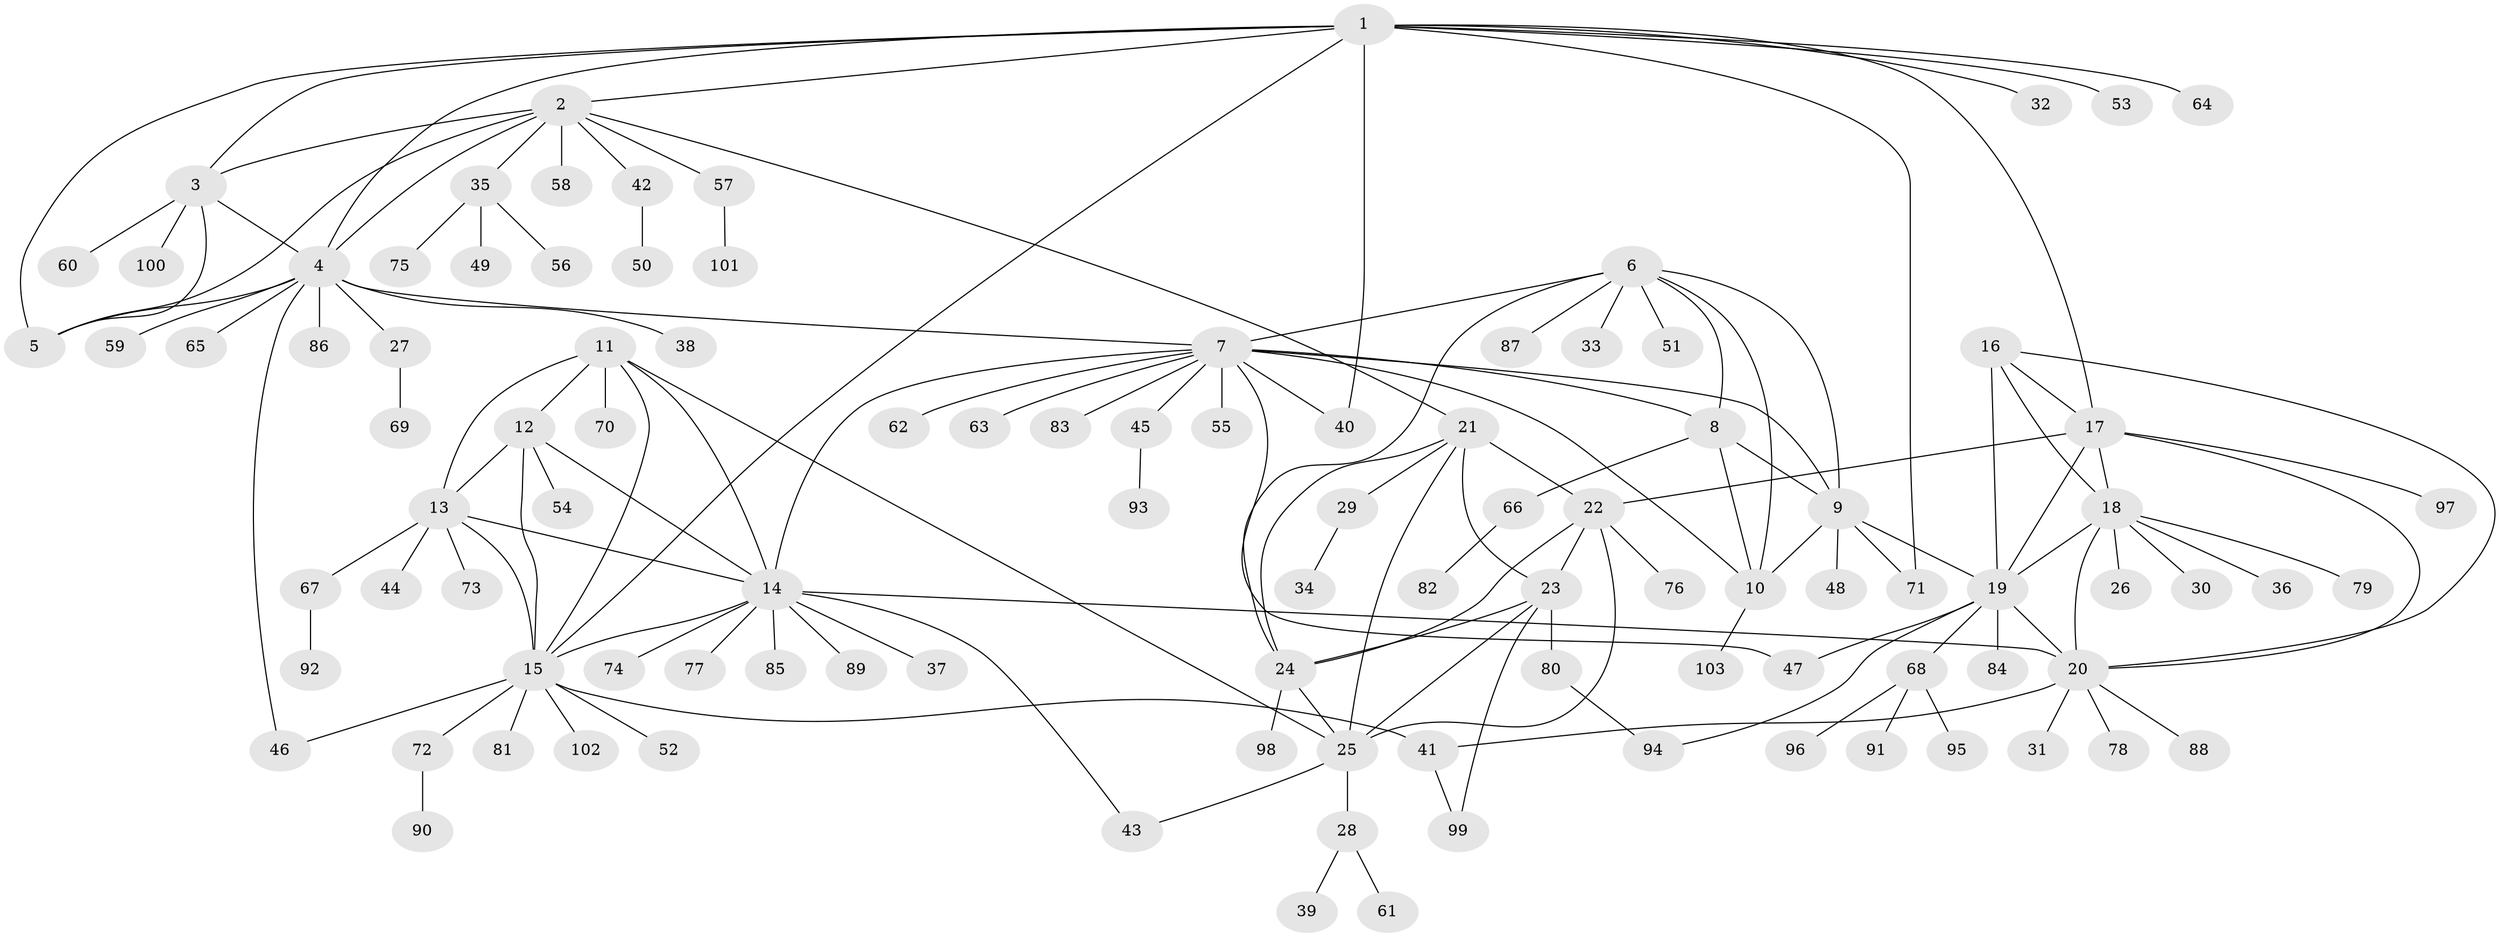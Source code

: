 // Generated by graph-tools (version 1.1) at 2025/50/03/09/25 03:50:37]
// undirected, 103 vertices, 146 edges
graph export_dot {
graph [start="1"]
  node [color=gray90,style=filled];
  1;
  2;
  3;
  4;
  5;
  6;
  7;
  8;
  9;
  10;
  11;
  12;
  13;
  14;
  15;
  16;
  17;
  18;
  19;
  20;
  21;
  22;
  23;
  24;
  25;
  26;
  27;
  28;
  29;
  30;
  31;
  32;
  33;
  34;
  35;
  36;
  37;
  38;
  39;
  40;
  41;
  42;
  43;
  44;
  45;
  46;
  47;
  48;
  49;
  50;
  51;
  52;
  53;
  54;
  55;
  56;
  57;
  58;
  59;
  60;
  61;
  62;
  63;
  64;
  65;
  66;
  67;
  68;
  69;
  70;
  71;
  72;
  73;
  74;
  75;
  76;
  77;
  78;
  79;
  80;
  81;
  82;
  83;
  84;
  85;
  86;
  87;
  88;
  89;
  90;
  91;
  92;
  93;
  94;
  95;
  96;
  97;
  98;
  99;
  100;
  101;
  102;
  103;
  1 -- 2;
  1 -- 3;
  1 -- 4;
  1 -- 5;
  1 -- 15;
  1 -- 17;
  1 -- 32;
  1 -- 40;
  1 -- 53;
  1 -- 64;
  1 -- 71;
  2 -- 3;
  2 -- 4;
  2 -- 5;
  2 -- 21;
  2 -- 35;
  2 -- 42;
  2 -- 57;
  2 -- 58;
  3 -- 4;
  3 -- 5;
  3 -- 60;
  3 -- 100;
  4 -- 5;
  4 -- 7;
  4 -- 27;
  4 -- 38;
  4 -- 46;
  4 -- 59;
  4 -- 65;
  4 -- 86;
  6 -- 7;
  6 -- 8;
  6 -- 9;
  6 -- 10;
  6 -- 24;
  6 -- 33;
  6 -- 51;
  6 -- 87;
  7 -- 8;
  7 -- 9;
  7 -- 10;
  7 -- 14;
  7 -- 40;
  7 -- 45;
  7 -- 47;
  7 -- 55;
  7 -- 62;
  7 -- 63;
  7 -- 83;
  8 -- 9;
  8 -- 10;
  8 -- 66;
  9 -- 10;
  9 -- 19;
  9 -- 48;
  9 -- 71;
  10 -- 103;
  11 -- 12;
  11 -- 13;
  11 -- 14;
  11 -- 15;
  11 -- 25;
  11 -- 70;
  12 -- 13;
  12 -- 14;
  12 -- 15;
  12 -- 54;
  13 -- 14;
  13 -- 15;
  13 -- 44;
  13 -- 67;
  13 -- 73;
  14 -- 15;
  14 -- 20;
  14 -- 37;
  14 -- 43;
  14 -- 74;
  14 -- 77;
  14 -- 85;
  14 -- 89;
  15 -- 41;
  15 -- 46;
  15 -- 52;
  15 -- 72;
  15 -- 81;
  15 -- 102;
  16 -- 17;
  16 -- 18;
  16 -- 19;
  16 -- 20;
  17 -- 18;
  17 -- 19;
  17 -- 20;
  17 -- 22;
  17 -- 97;
  18 -- 19;
  18 -- 20;
  18 -- 26;
  18 -- 30;
  18 -- 36;
  18 -- 79;
  19 -- 20;
  19 -- 47;
  19 -- 68;
  19 -- 84;
  19 -- 94;
  20 -- 31;
  20 -- 41;
  20 -- 78;
  20 -- 88;
  21 -- 22;
  21 -- 23;
  21 -- 24;
  21 -- 25;
  21 -- 29;
  22 -- 23;
  22 -- 24;
  22 -- 25;
  22 -- 76;
  23 -- 24;
  23 -- 25;
  23 -- 80;
  23 -- 99;
  24 -- 25;
  24 -- 98;
  25 -- 28;
  25 -- 43;
  27 -- 69;
  28 -- 39;
  28 -- 61;
  29 -- 34;
  35 -- 49;
  35 -- 56;
  35 -- 75;
  41 -- 99;
  42 -- 50;
  45 -- 93;
  57 -- 101;
  66 -- 82;
  67 -- 92;
  68 -- 91;
  68 -- 95;
  68 -- 96;
  72 -- 90;
  80 -- 94;
}
